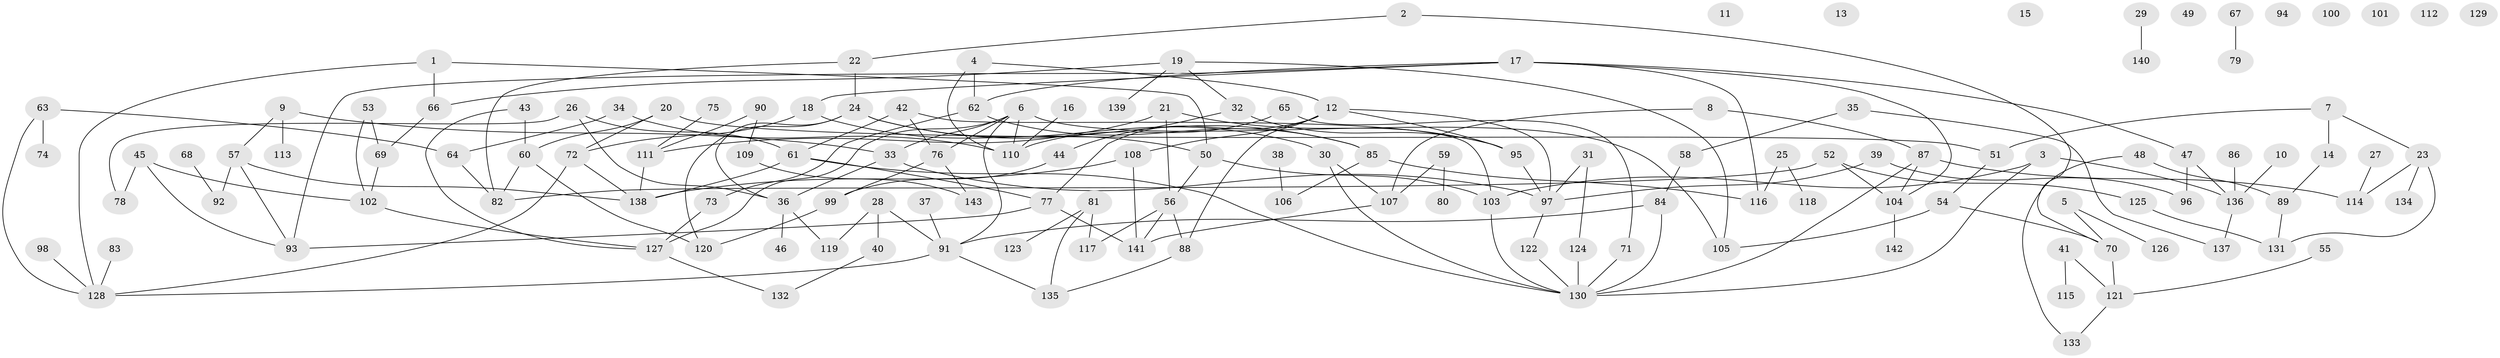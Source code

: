 // coarse degree distribution, {0: 0.09, 1: 0.24, 5: 0.13, 2: 0.23, 3: 0.14, 4: 0.08, 7: 0.02, 6: 0.03, 9: 0.01, 8: 0.03}
// Generated by graph-tools (version 1.1) at 2025/43/03/04/25 21:43:53]
// undirected, 143 vertices, 189 edges
graph export_dot {
graph [start="1"]
  node [color=gray90,style=filled];
  1;
  2;
  3;
  4;
  5;
  6;
  7;
  8;
  9;
  10;
  11;
  12;
  13;
  14;
  15;
  16;
  17;
  18;
  19;
  20;
  21;
  22;
  23;
  24;
  25;
  26;
  27;
  28;
  29;
  30;
  31;
  32;
  33;
  34;
  35;
  36;
  37;
  38;
  39;
  40;
  41;
  42;
  43;
  44;
  45;
  46;
  47;
  48;
  49;
  50;
  51;
  52;
  53;
  54;
  55;
  56;
  57;
  58;
  59;
  60;
  61;
  62;
  63;
  64;
  65;
  66;
  67;
  68;
  69;
  70;
  71;
  72;
  73;
  74;
  75;
  76;
  77;
  78;
  79;
  80;
  81;
  82;
  83;
  84;
  85;
  86;
  87;
  88;
  89;
  90;
  91;
  92;
  93;
  94;
  95;
  96;
  97;
  98;
  99;
  100;
  101;
  102;
  103;
  104;
  105;
  106;
  107;
  108;
  109;
  110;
  111;
  112;
  113;
  114;
  115;
  116;
  117;
  118;
  119;
  120;
  121;
  122;
  123;
  124;
  125;
  126;
  127;
  128;
  129;
  130;
  131;
  132;
  133;
  134;
  135;
  136;
  137;
  138;
  139;
  140;
  141;
  142;
  143;
  1 -- 50;
  1 -- 66;
  1 -- 128;
  2 -- 22;
  2 -- 70;
  3 -- 103;
  3 -- 130;
  3 -- 136;
  4 -- 12;
  4 -- 62;
  4 -- 110;
  5 -- 70;
  5 -- 126;
  6 -- 33;
  6 -- 76;
  6 -- 91;
  6 -- 105;
  6 -- 110;
  6 -- 127;
  7 -- 14;
  7 -- 23;
  7 -- 51;
  8 -- 87;
  8 -- 107;
  9 -- 33;
  9 -- 57;
  9 -- 113;
  10 -- 136;
  12 -- 77;
  12 -- 88;
  12 -- 95;
  12 -- 97;
  12 -- 108;
  14 -- 89;
  16 -- 110;
  17 -- 18;
  17 -- 47;
  17 -- 62;
  17 -- 93;
  17 -- 104;
  17 -- 116;
  18 -- 50;
  18 -- 72;
  19 -- 32;
  19 -- 66;
  19 -- 105;
  19 -- 139;
  20 -- 51;
  20 -- 60;
  20 -- 72;
  21 -- 56;
  21 -- 95;
  21 -- 111;
  22 -- 24;
  22 -- 82;
  23 -- 114;
  23 -- 131;
  23 -- 134;
  24 -- 30;
  24 -- 36;
  24 -- 85;
  24 -- 120;
  25 -- 116;
  25 -- 118;
  26 -- 36;
  26 -- 61;
  26 -- 78;
  27 -- 114;
  28 -- 40;
  28 -- 91;
  28 -- 119;
  29 -- 140;
  30 -- 107;
  30 -- 130;
  31 -- 97;
  31 -- 124;
  32 -- 44;
  32 -- 95;
  33 -- 36;
  33 -- 97;
  34 -- 64;
  34 -- 110;
  35 -- 58;
  35 -- 137;
  36 -- 46;
  36 -- 119;
  37 -- 91;
  38 -- 106;
  39 -- 96;
  39 -- 97;
  40 -- 132;
  41 -- 115;
  41 -- 121;
  42 -- 61;
  42 -- 76;
  42 -- 103;
  43 -- 60;
  43 -- 127;
  44 -- 99;
  45 -- 78;
  45 -- 93;
  45 -- 102;
  47 -- 96;
  47 -- 136;
  48 -- 89;
  48 -- 133;
  50 -- 56;
  50 -- 103;
  51 -- 54;
  52 -- 82;
  52 -- 104;
  52 -- 125;
  53 -- 69;
  53 -- 102;
  54 -- 70;
  54 -- 105;
  55 -- 121;
  56 -- 88;
  56 -- 117;
  56 -- 141;
  57 -- 92;
  57 -- 93;
  57 -- 138;
  58 -- 84;
  59 -- 80;
  59 -- 107;
  60 -- 82;
  60 -- 120;
  61 -- 77;
  61 -- 130;
  61 -- 138;
  62 -- 73;
  62 -- 85;
  63 -- 64;
  63 -- 74;
  63 -- 128;
  64 -- 82;
  65 -- 71;
  65 -- 110;
  66 -- 69;
  67 -- 79;
  68 -- 92;
  69 -- 102;
  70 -- 121;
  71 -- 130;
  72 -- 128;
  72 -- 138;
  73 -- 127;
  75 -- 111;
  76 -- 99;
  76 -- 143;
  77 -- 93;
  77 -- 141;
  81 -- 117;
  81 -- 123;
  81 -- 135;
  83 -- 128;
  84 -- 91;
  84 -- 130;
  85 -- 106;
  85 -- 116;
  86 -- 136;
  87 -- 104;
  87 -- 114;
  87 -- 130;
  88 -- 135;
  89 -- 131;
  90 -- 109;
  90 -- 111;
  91 -- 128;
  91 -- 135;
  95 -- 97;
  97 -- 122;
  98 -- 128;
  99 -- 120;
  102 -- 127;
  103 -- 130;
  104 -- 142;
  107 -- 141;
  108 -- 138;
  108 -- 141;
  109 -- 143;
  111 -- 138;
  121 -- 133;
  122 -- 130;
  124 -- 130;
  125 -- 131;
  127 -- 132;
  136 -- 137;
}
